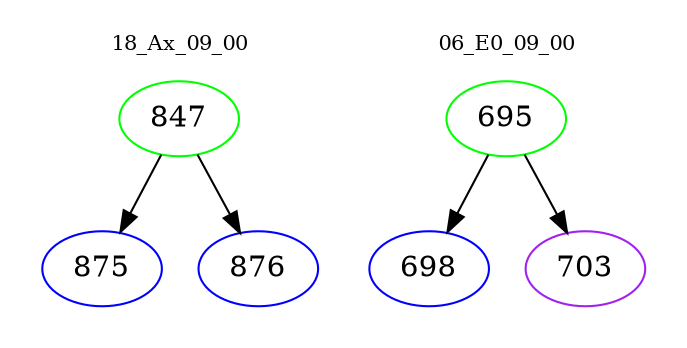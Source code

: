 digraph{
subgraph cluster_0 {
color = white
label = "18_Ax_09_00";
fontsize=10;
T0_847 [label="847", color="green"]
T0_847 -> T0_875 [color="black"]
T0_875 [label="875", color="blue"]
T0_847 -> T0_876 [color="black"]
T0_876 [label="876", color="blue"]
}
subgraph cluster_1 {
color = white
label = "06_E0_09_00";
fontsize=10;
T1_695 [label="695", color="green"]
T1_695 -> T1_698 [color="black"]
T1_698 [label="698", color="blue"]
T1_695 -> T1_703 [color="black"]
T1_703 [label="703", color="purple"]
}
}
